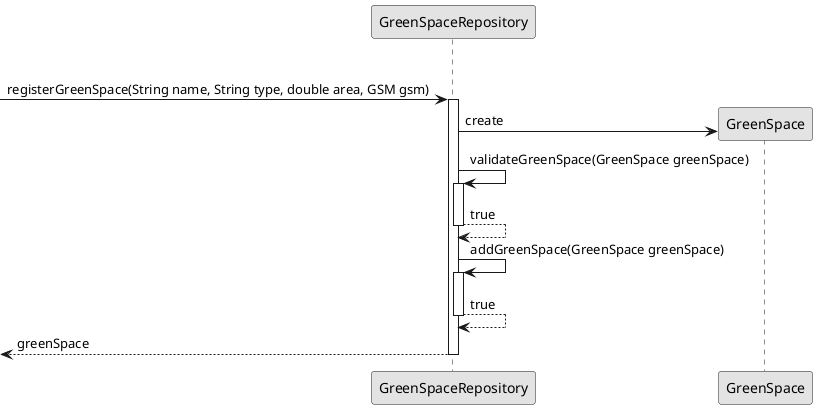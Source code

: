 @startuml
skinparam monochrome true
skinparam packageStyle rectangle
skinparam shadowing false


participant "GreenSpaceRepository" as GSR
participant "GreenSpace" as HABILIDADE


    group Register Green Space

                    -> GSR: registerGreenSpace(String name, String type, double area, GSM gsm)
                    activate GSR

                        GSR -> HABILIDADE**: create
                                GSR -> GSR: validateGreenSpace(GreenSpace greenSpace)
                                activate GSR

                                GSR --> GSR: true
                                deactivate GSR

                GSR -> GSR: addGreenSpace(GreenSpace greenSpace)
                                activate GSR

                                GSR --> GSR: true
                                deactivate GSR




                        <-- GSR  : greenSpace

                    deactivate GSR



@enduml